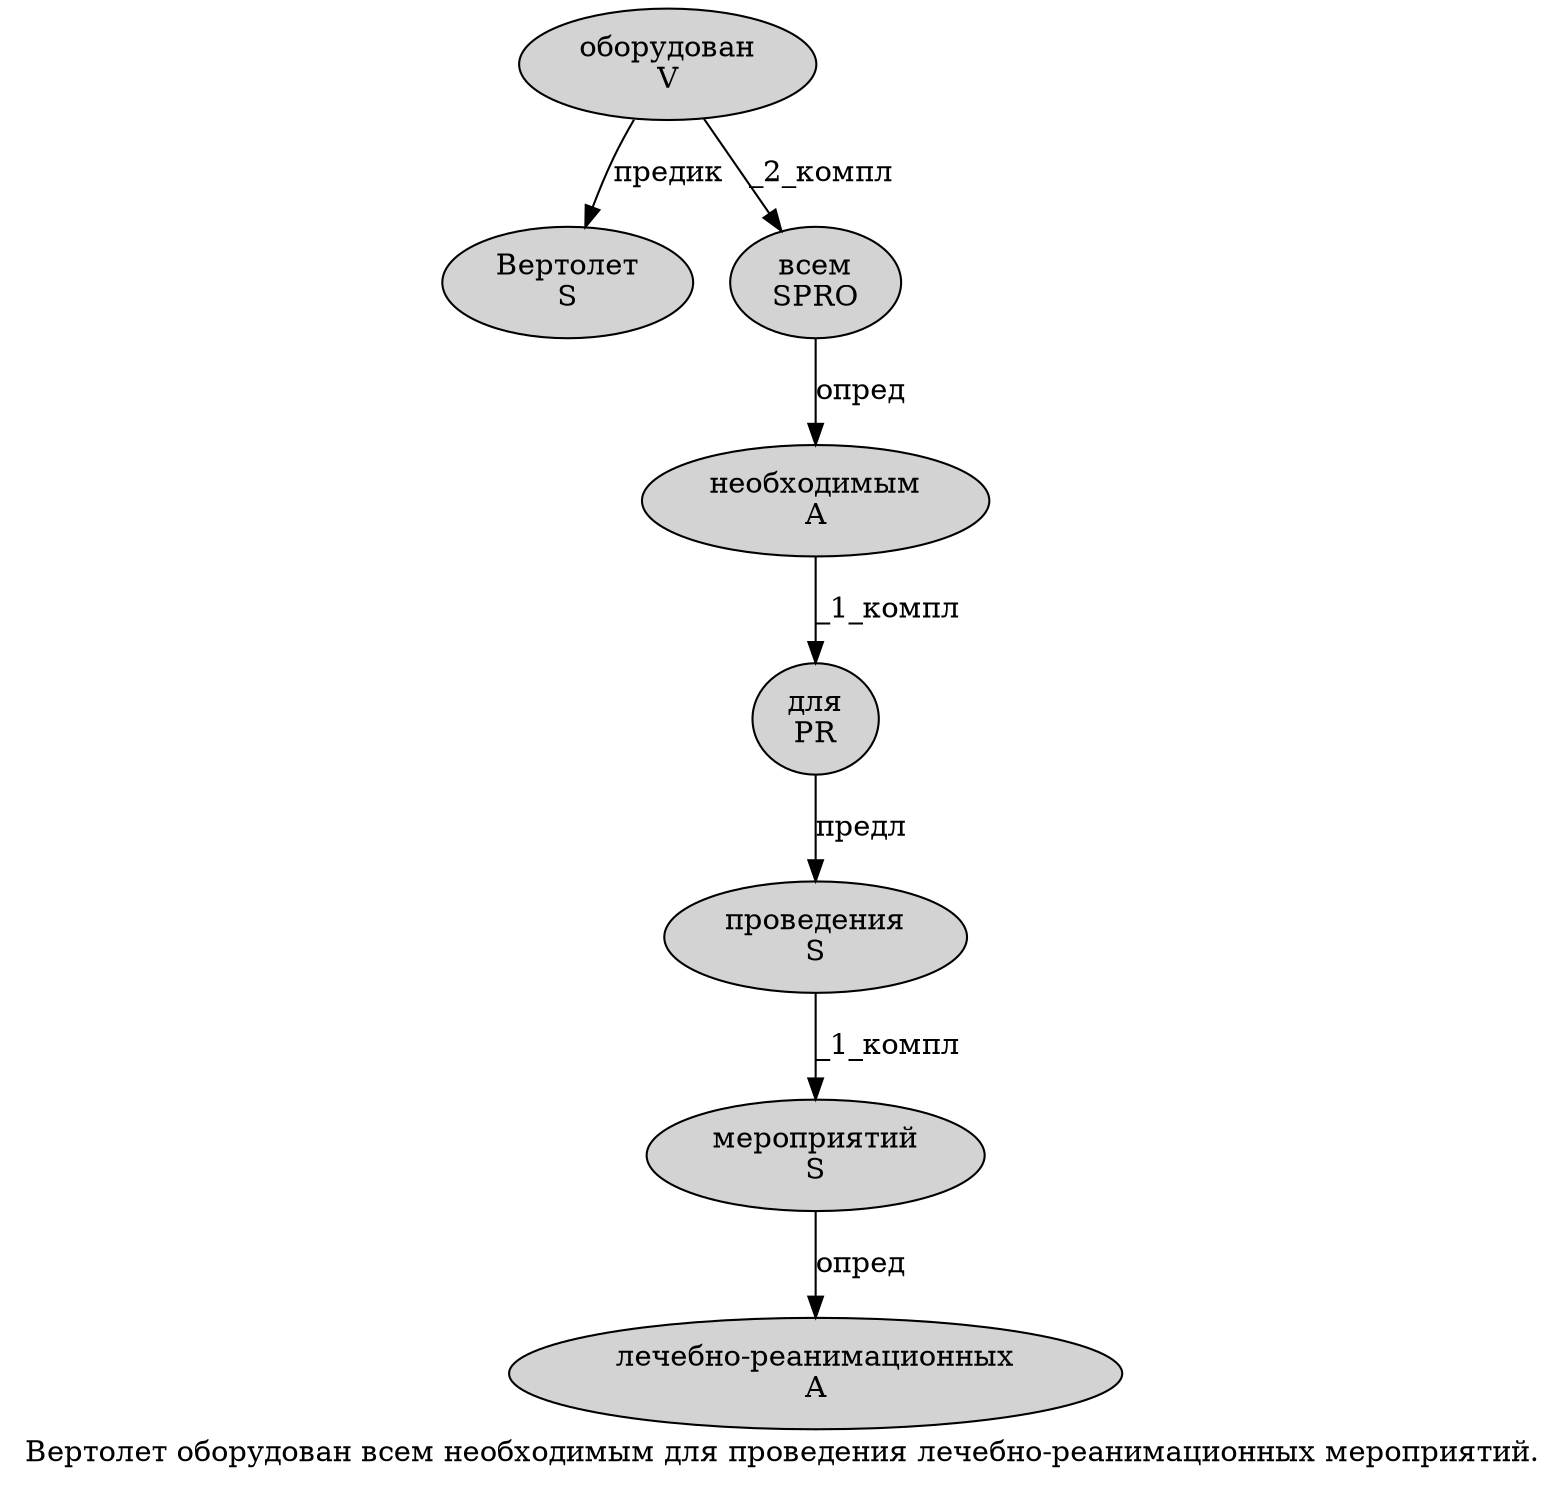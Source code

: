 digraph SENTENCE_31 {
	graph [label="Вертолет оборудован всем необходимым для проведения лечебно-реанимационных мероприятий."]
	node [style=filled]
		0 [label="Вертолет
S" color="" fillcolor=lightgray penwidth=1 shape=ellipse]
		1 [label="оборудован
V" color="" fillcolor=lightgray penwidth=1 shape=ellipse]
		2 [label="всем
SPRO" color="" fillcolor=lightgray penwidth=1 shape=ellipse]
		3 [label="необходимым
A" color="" fillcolor=lightgray penwidth=1 shape=ellipse]
		4 [label="для
PR" color="" fillcolor=lightgray penwidth=1 shape=ellipse]
		5 [label="проведения
S" color="" fillcolor=lightgray penwidth=1 shape=ellipse]
		6 [label="лечебно-реанимационных
A" color="" fillcolor=lightgray penwidth=1 shape=ellipse]
		7 [label="мероприятий
S" color="" fillcolor=lightgray penwidth=1 shape=ellipse]
			2 -> 3 [label="опред"]
			3 -> 4 [label="_1_компл"]
			7 -> 6 [label="опред"]
			5 -> 7 [label="_1_компл"]
			1 -> 0 [label="предик"]
			1 -> 2 [label="_2_компл"]
			4 -> 5 [label="предл"]
}